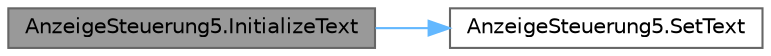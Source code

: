 digraph "AnzeigeSteuerung5.InitializeText"
{
 // LATEX_PDF_SIZE
  bgcolor="transparent";
  edge [fontname=Helvetica,fontsize=10,labelfontname=Helvetica,labelfontsize=10];
  node [fontname=Helvetica,fontsize=10,shape=box,height=0.2,width=0.4];
  rankdir="LR";
  Node1 [id="Node000001",label="AnzeigeSteuerung5.InitializeText",height=0.2,width=0.4,color="gray40", fillcolor="grey60", style="filled", fontcolor="black",tooltip="This method labels the scale of the display."];
  Node1 -> Node2 [id="edge1_Node000001_Node000002",color="steelblue1",style="solid",tooltip=" "];
  Node2 [id="Node000002",label="AnzeigeSteuerung5.SetText",height=0.2,width=0.4,color="grey40", fillcolor="white", style="filled",URL="$class_anzeige_steuerung5.html#af5411703d2a3ef39e7ab5b90fc35954a",tooltip="This method sets a text to a child component of the display."];
}
